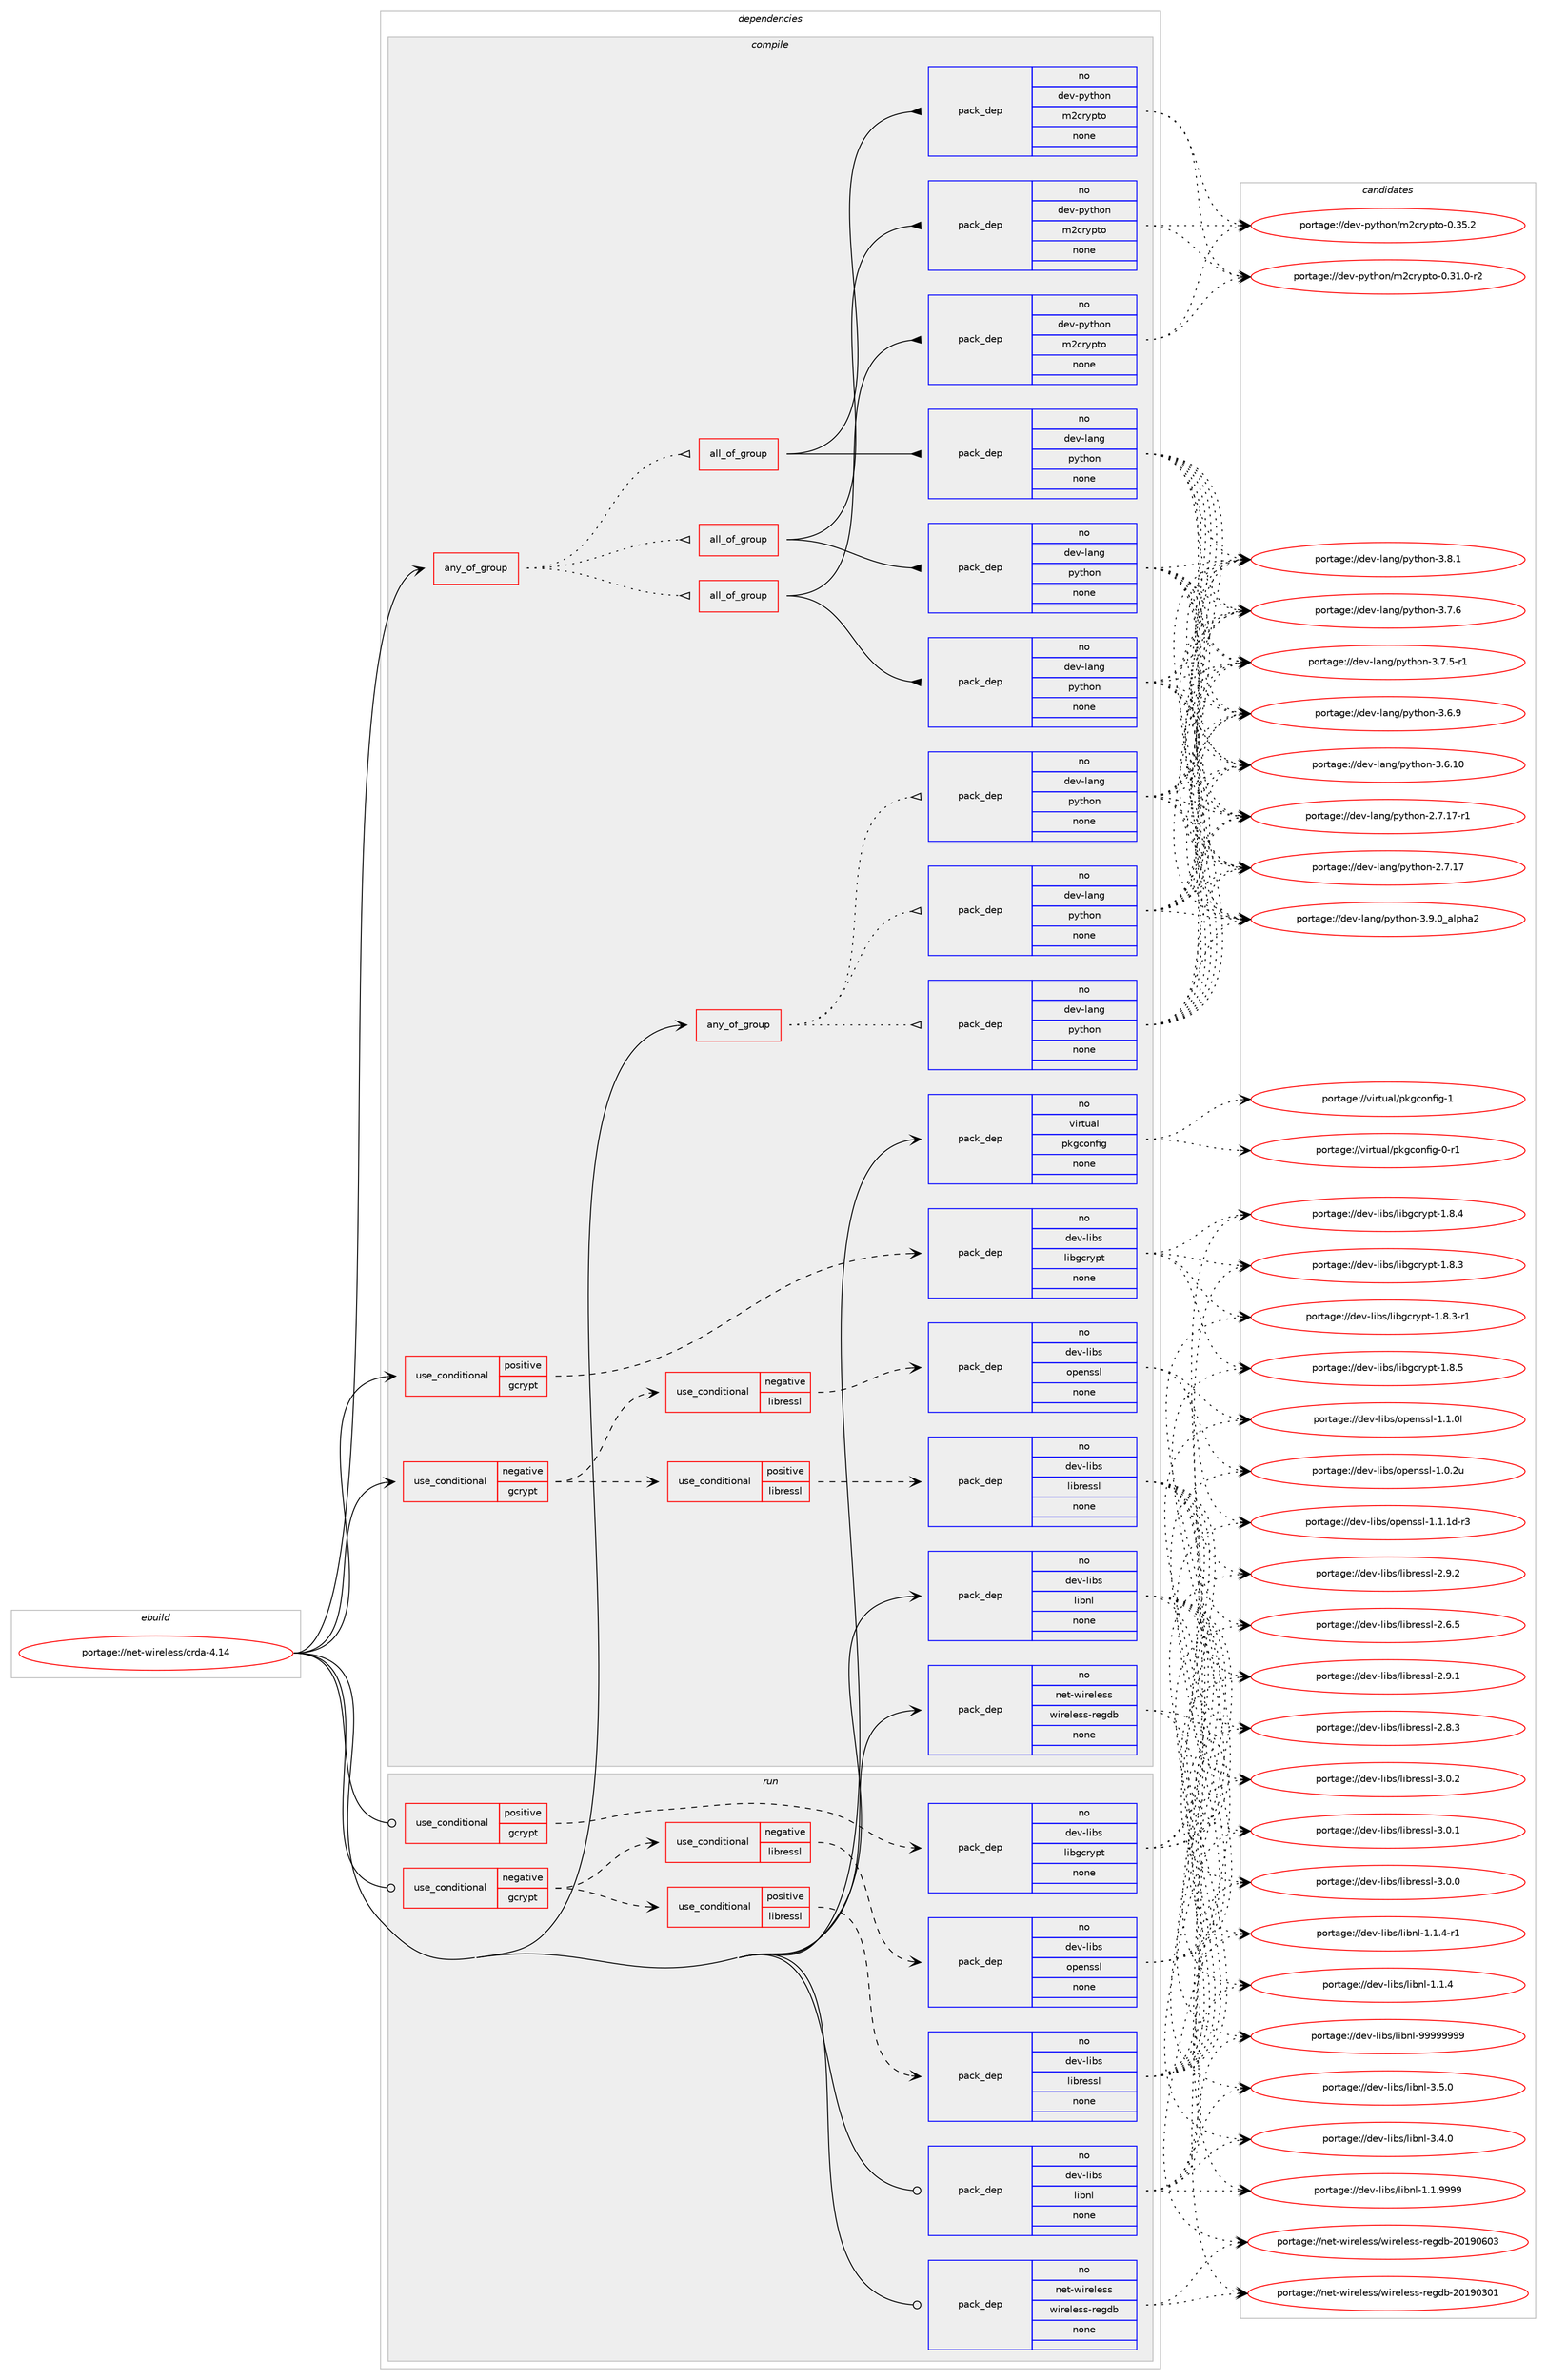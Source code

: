 digraph prolog {

# *************
# Graph options
# *************

newrank=true;
concentrate=true;
compound=true;
graph [rankdir=LR,fontname=Helvetica,fontsize=10,ranksep=1.5];#, ranksep=2.5, nodesep=0.2];
edge  [arrowhead=vee];
node  [fontname=Helvetica,fontsize=10];

# **********
# The ebuild
# **********

subgraph cluster_leftcol {
color=gray;
rank=same;
label=<<i>ebuild</i>>;
id [label="portage://net-wireless/crda-4.14", color=red, width=4, href="../net-wireless/crda-4.14.svg"];
}

# ****************
# The dependencies
# ****************

subgraph cluster_midcol {
color=gray;
label=<<i>dependencies</i>>;
subgraph cluster_compile {
fillcolor="#eeeeee";
style=filled;
label=<<i>compile</i>>;
subgraph any1761 {
dependency112132 [label=<<TABLE BORDER="0" CELLBORDER="1" CELLSPACING="0" CELLPADDING="4"><TR><TD CELLPADDING="10">any_of_group</TD></TR></TABLE>>, shape=none, color=red];subgraph all94 {
dependency112133 [label=<<TABLE BORDER="0" CELLBORDER="1" CELLSPACING="0" CELLPADDING="4"><TR><TD CELLPADDING="10">all_of_group</TD></TR></TABLE>>, shape=none, color=red];subgraph pack88124 {
dependency112134 [label=<<TABLE BORDER="0" CELLBORDER="1" CELLSPACING="0" CELLPADDING="4" WIDTH="220"><TR><TD ROWSPAN="6" CELLPADDING="30">pack_dep</TD></TR><TR><TD WIDTH="110">no</TD></TR><TR><TD>dev-lang</TD></TR><TR><TD>python</TD></TR><TR><TD>none</TD></TR><TR><TD></TD></TR></TABLE>>, shape=none, color=blue];
}
dependency112133:e -> dependency112134:w [weight=20,style="solid",arrowhead="inv"];
subgraph pack88125 {
dependency112135 [label=<<TABLE BORDER="0" CELLBORDER="1" CELLSPACING="0" CELLPADDING="4" WIDTH="220"><TR><TD ROWSPAN="6" CELLPADDING="30">pack_dep</TD></TR><TR><TD WIDTH="110">no</TD></TR><TR><TD>dev-python</TD></TR><TR><TD>m2crypto</TD></TR><TR><TD>none</TD></TR><TR><TD></TD></TR></TABLE>>, shape=none, color=blue];
}
dependency112133:e -> dependency112135:w [weight=20,style="solid",arrowhead="inv"];
}
dependency112132:e -> dependency112133:w [weight=20,style="dotted",arrowhead="oinv"];
subgraph all95 {
dependency112136 [label=<<TABLE BORDER="0" CELLBORDER="1" CELLSPACING="0" CELLPADDING="4"><TR><TD CELLPADDING="10">all_of_group</TD></TR></TABLE>>, shape=none, color=red];subgraph pack88126 {
dependency112137 [label=<<TABLE BORDER="0" CELLBORDER="1" CELLSPACING="0" CELLPADDING="4" WIDTH="220"><TR><TD ROWSPAN="6" CELLPADDING="30">pack_dep</TD></TR><TR><TD WIDTH="110">no</TD></TR><TR><TD>dev-lang</TD></TR><TR><TD>python</TD></TR><TR><TD>none</TD></TR><TR><TD></TD></TR></TABLE>>, shape=none, color=blue];
}
dependency112136:e -> dependency112137:w [weight=20,style="solid",arrowhead="inv"];
subgraph pack88127 {
dependency112138 [label=<<TABLE BORDER="0" CELLBORDER="1" CELLSPACING="0" CELLPADDING="4" WIDTH="220"><TR><TD ROWSPAN="6" CELLPADDING="30">pack_dep</TD></TR><TR><TD WIDTH="110">no</TD></TR><TR><TD>dev-python</TD></TR><TR><TD>m2crypto</TD></TR><TR><TD>none</TD></TR><TR><TD></TD></TR></TABLE>>, shape=none, color=blue];
}
dependency112136:e -> dependency112138:w [weight=20,style="solid",arrowhead="inv"];
}
dependency112132:e -> dependency112136:w [weight=20,style="dotted",arrowhead="oinv"];
subgraph all96 {
dependency112139 [label=<<TABLE BORDER="0" CELLBORDER="1" CELLSPACING="0" CELLPADDING="4"><TR><TD CELLPADDING="10">all_of_group</TD></TR></TABLE>>, shape=none, color=red];subgraph pack88128 {
dependency112140 [label=<<TABLE BORDER="0" CELLBORDER="1" CELLSPACING="0" CELLPADDING="4" WIDTH="220"><TR><TD ROWSPAN="6" CELLPADDING="30">pack_dep</TD></TR><TR><TD WIDTH="110">no</TD></TR><TR><TD>dev-lang</TD></TR><TR><TD>python</TD></TR><TR><TD>none</TD></TR><TR><TD></TD></TR></TABLE>>, shape=none, color=blue];
}
dependency112139:e -> dependency112140:w [weight=20,style="solid",arrowhead="inv"];
subgraph pack88129 {
dependency112141 [label=<<TABLE BORDER="0" CELLBORDER="1" CELLSPACING="0" CELLPADDING="4" WIDTH="220"><TR><TD ROWSPAN="6" CELLPADDING="30">pack_dep</TD></TR><TR><TD WIDTH="110">no</TD></TR><TR><TD>dev-python</TD></TR><TR><TD>m2crypto</TD></TR><TR><TD>none</TD></TR><TR><TD></TD></TR></TABLE>>, shape=none, color=blue];
}
dependency112139:e -> dependency112141:w [weight=20,style="solid",arrowhead="inv"];
}
dependency112132:e -> dependency112139:w [weight=20,style="dotted",arrowhead="oinv"];
}
id:e -> dependency112132:w [weight=20,style="solid",arrowhead="vee"];
subgraph any1762 {
dependency112142 [label=<<TABLE BORDER="0" CELLBORDER="1" CELLSPACING="0" CELLPADDING="4"><TR><TD CELLPADDING="10">any_of_group</TD></TR></TABLE>>, shape=none, color=red];subgraph pack88130 {
dependency112143 [label=<<TABLE BORDER="0" CELLBORDER="1" CELLSPACING="0" CELLPADDING="4" WIDTH="220"><TR><TD ROWSPAN="6" CELLPADDING="30">pack_dep</TD></TR><TR><TD WIDTH="110">no</TD></TR><TR><TD>dev-lang</TD></TR><TR><TD>python</TD></TR><TR><TD>none</TD></TR><TR><TD></TD></TR></TABLE>>, shape=none, color=blue];
}
dependency112142:e -> dependency112143:w [weight=20,style="dotted",arrowhead="oinv"];
subgraph pack88131 {
dependency112144 [label=<<TABLE BORDER="0" CELLBORDER="1" CELLSPACING="0" CELLPADDING="4" WIDTH="220"><TR><TD ROWSPAN="6" CELLPADDING="30">pack_dep</TD></TR><TR><TD WIDTH="110">no</TD></TR><TR><TD>dev-lang</TD></TR><TR><TD>python</TD></TR><TR><TD>none</TD></TR><TR><TD></TD></TR></TABLE>>, shape=none, color=blue];
}
dependency112142:e -> dependency112144:w [weight=20,style="dotted",arrowhead="oinv"];
subgraph pack88132 {
dependency112145 [label=<<TABLE BORDER="0" CELLBORDER="1" CELLSPACING="0" CELLPADDING="4" WIDTH="220"><TR><TD ROWSPAN="6" CELLPADDING="30">pack_dep</TD></TR><TR><TD WIDTH="110">no</TD></TR><TR><TD>dev-lang</TD></TR><TR><TD>python</TD></TR><TR><TD>none</TD></TR><TR><TD></TD></TR></TABLE>>, shape=none, color=blue];
}
dependency112142:e -> dependency112145:w [weight=20,style="dotted",arrowhead="oinv"];
}
id:e -> dependency112142:w [weight=20,style="solid",arrowhead="vee"];
subgraph cond22156 {
dependency112146 [label=<<TABLE BORDER="0" CELLBORDER="1" CELLSPACING="0" CELLPADDING="4"><TR><TD ROWSPAN="3" CELLPADDING="10">use_conditional</TD></TR><TR><TD>negative</TD></TR><TR><TD>gcrypt</TD></TR></TABLE>>, shape=none, color=red];
subgraph cond22157 {
dependency112147 [label=<<TABLE BORDER="0" CELLBORDER="1" CELLSPACING="0" CELLPADDING="4"><TR><TD ROWSPAN="3" CELLPADDING="10">use_conditional</TD></TR><TR><TD>negative</TD></TR><TR><TD>libressl</TD></TR></TABLE>>, shape=none, color=red];
subgraph pack88133 {
dependency112148 [label=<<TABLE BORDER="0" CELLBORDER="1" CELLSPACING="0" CELLPADDING="4" WIDTH="220"><TR><TD ROWSPAN="6" CELLPADDING="30">pack_dep</TD></TR><TR><TD WIDTH="110">no</TD></TR><TR><TD>dev-libs</TD></TR><TR><TD>openssl</TD></TR><TR><TD>none</TD></TR><TR><TD></TD></TR></TABLE>>, shape=none, color=blue];
}
dependency112147:e -> dependency112148:w [weight=20,style="dashed",arrowhead="vee"];
}
dependency112146:e -> dependency112147:w [weight=20,style="dashed",arrowhead="vee"];
subgraph cond22158 {
dependency112149 [label=<<TABLE BORDER="0" CELLBORDER="1" CELLSPACING="0" CELLPADDING="4"><TR><TD ROWSPAN="3" CELLPADDING="10">use_conditional</TD></TR><TR><TD>positive</TD></TR><TR><TD>libressl</TD></TR></TABLE>>, shape=none, color=red];
subgraph pack88134 {
dependency112150 [label=<<TABLE BORDER="0" CELLBORDER="1" CELLSPACING="0" CELLPADDING="4" WIDTH="220"><TR><TD ROWSPAN="6" CELLPADDING="30">pack_dep</TD></TR><TR><TD WIDTH="110">no</TD></TR><TR><TD>dev-libs</TD></TR><TR><TD>libressl</TD></TR><TR><TD>none</TD></TR><TR><TD></TD></TR></TABLE>>, shape=none, color=blue];
}
dependency112149:e -> dependency112150:w [weight=20,style="dashed",arrowhead="vee"];
}
dependency112146:e -> dependency112149:w [weight=20,style="dashed",arrowhead="vee"];
}
id:e -> dependency112146:w [weight=20,style="solid",arrowhead="vee"];
subgraph cond22159 {
dependency112151 [label=<<TABLE BORDER="0" CELLBORDER="1" CELLSPACING="0" CELLPADDING="4"><TR><TD ROWSPAN="3" CELLPADDING="10">use_conditional</TD></TR><TR><TD>positive</TD></TR><TR><TD>gcrypt</TD></TR></TABLE>>, shape=none, color=red];
subgraph pack88135 {
dependency112152 [label=<<TABLE BORDER="0" CELLBORDER="1" CELLSPACING="0" CELLPADDING="4" WIDTH="220"><TR><TD ROWSPAN="6" CELLPADDING="30">pack_dep</TD></TR><TR><TD WIDTH="110">no</TD></TR><TR><TD>dev-libs</TD></TR><TR><TD>libgcrypt</TD></TR><TR><TD>none</TD></TR><TR><TD></TD></TR></TABLE>>, shape=none, color=blue];
}
dependency112151:e -> dependency112152:w [weight=20,style="dashed",arrowhead="vee"];
}
id:e -> dependency112151:w [weight=20,style="solid",arrowhead="vee"];
subgraph pack88136 {
dependency112153 [label=<<TABLE BORDER="0" CELLBORDER="1" CELLSPACING="0" CELLPADDING="4" WIDTH="220"><TR><TD ROWSPAN="6" CELLPADDING="30">pack_dep</TD></TR><TR><TD WIDTH="110">no</TD></TR><TR><TD>dev-libs</TD></TR><TR><TD>libnl</TD></TR><TR><TD>none</TD></TR><TR><TD></TD></TR></TABLE>>, shape=none, color=blue];
}
id:e -> dependency112153:w [weight=20,style="solid",arrowhead="vee"];
subgraph pack88137 {
dependency112154 [label=<<TABLE BORDER="0" CELLBORDER="1" CELLSPACING="0" CELLPADDING="4" WIDTH="220"><TR><TD ROWSPAN="6" CELLPADDING="30">pack_dep</TD></TR><TR><TD WIDTH="110">no</TD></TR><TR><TD>net-wireless</TD></TR><TR><TD>wireless-regdb</TD></TR><TR><TD>none</TD></TR><TR><TD></TD></TR></TABLE>>, shape=none, color=blue];
}
id:e -> dependency112154:w [weight=20,style="solid",arrowhead="vee"];
subgraph pack88138 {
dependency112155 [label=<<TABLE BORDER="0" CELLBORDER="1" CELLSPACING="0" CELLPADDING="4" WIDTH="220"><TR><TD ROWSPAN="6" CELLPADDING="30">pack_dep</TD></TR><TR><TD WIDTH="110">no</TD></TR><TR><TD>virtual</TD></TR><TR><TD>pkgconfig</TD></TR><TR><TD>none</TD></TR><TR><TD></TD></TR></TABLE>>, shape=none, color=blue];
}
id:e -> dependency112155:w [weight=20,style="solid",arrowhead="vee"];
}
subgraph cluster_compileandrun {
fillcolor="#eeeeee";
style=filled;
label=<<i>compile and run</i>>;
}
subgraph cluster_run {
fillcolor="#eeeeee";
style=filled;
label=<<i>run</i>>;
subgraph cond22160 {
dependency112156 [label=<<TABLE BORDER="0" CELLBORDER="1" CELLSPACING="0" CELLPADDING="4"><TR><TD ROWSPAN="3" CELLPADDING="10">use_conditional</TD></TR><TR><TD>negative</TD></TR><TR><TD>gcrypt</TD></TR></TABLE>>, shape=none, color=red];
subgraph cond22161 {
dependency112157 [label=<<TABLE BORDER="0" CELLBORDER="1" CELLSPACING="0" CELLPADDING="4"><TR><TD ROWSPAN="3" CELLPADDING="10">use_conditional</TD></TR><TR><TD>negative</TD></TR><TR><TD>libressl</TD></TR></TABLE>>, shape=none, color=red];
subgraph pack88139 {
dependency112158 [label=<<TABLE BORDER="0" CELLBORDER="1" CELLSPACING="0" CELLPADDING="4" WIDTH="220"><TR><TD ROWSPAN="6" CELLPADDING="30">pack_dep</TD></TR><TR><TD WIDTH="110">no</TD></TR><TR><TD>dev-libs</TD></TR><TR><TD>openssl</TD></TR><TR><TD>none</TD></TR><TR><TD></TD></TR></TABLE>>, shape=none, color=blue];
}
dependency112157:e -> dependency112158:w [weight=20,style="dashed",arrowhead="vee"];
}
dependency112156:e -> dependency112157:w [weight=20,style="dashed",arrowhead="vee"];
subgraph cond22162 {
dependency112159 [label=<<TABLE BORDER="0" CELLBORDER="1" CELLSPACING="0" CELLPADDING="4"><TR><TD ROWSPAN="3" CELLPADDING="10">use_conditional</TD></TR><TR><TD>positive</TD></TR><TR><TD>libressl</TD></TR></TABLE>>, shape=none, color=red];
subgraph pack88140 {
dependency112160 [label=<<TABLE BORDER="0" CELLBORDER="1" CELLSPACING="0" CELLPADDING="4" WIDTH="220"><TR><TD ROWSPAN="6" CELLPADDING="30">pack_dep</TD></TR><TR><TD WIDTH="110">no</TD></TR><TR><TD>dev-libs</TD></TR><TR><TD>libressl</TD></TR><TR><TD>none</TD></TR><TR><TD></TD></TR></TABLE>>, shape=none, color=blue];
}
dependency112159:e -> dependency112160:w [weight=20,style="dashed",arrowhead="vee"];
}
dependency112156:e -> dependency112159:w [weight=20,style="dashed",arrowhead="vee"];
}
id:e -> dependency112156:w [weight=20,style="solid",arrowhead="odot"];
subgraph cond22163 {
dependency112161 [label=<<TABLE BORDER="0" CELLBORDER="1" CELLSPACING="0" CELLPADDING="4"><TR><TD ROWSPAN="3" CELLPADDING="10">use_conditional</TD></TR><TR><TD>positive</TD></TR><TR><TD>gcrypt</TD></TR></TABLE>>, shape=none, color=red];
subgraph pack88141 {
dependency112162 [label=<<TABLE BORDER="0" CELLBORDER="1" CELLSPACING="0" CELLPADDING="4" WIDTH="220"><TR><TD ROWSPAN="6" CELLPADDING="30">pack_dep</TD></TR><TR><TD WIDTH="110">no</TD></TR><TR><TD>dev-libs</TD></TR><TR><TD>libgcrypt</TD></TR><TR><TD>none</TD></TR><TR><TD></TD></TR></TABLE>>, shape=none, color=blue];
}
dependency112161:e -> dependency112162:w [weight=20,style="dashed",arrowhead="vee"];
}
id:e -> dependency112161:w [weight=20,style="solid",arrowhead="odot"];
subgraph pack88142 {
dependency112163 [label=<<TABLE BORDER="0" CELLBORDER="1" CELLSPACING="0" CELLPADDING="4" WIDTH="220"><TR><TD ROWSPAN="6" CELLPADDING="30">pack_dep</TD></TR><TR><TD WIDTH="110">no</TD></TR><TR><TD>dev-libs</TD></TR><TR><TD>libnl</TD></TR><TR><TD>none</TD></TR><TR><TD></TD></TR></TABLE>>, shape=none, color=blue];
}
id:e -> dependency112163:w [weight=20,style="solid",arrowhead="odot"];
subgraph pack88143 {
dependency112164 [label=<<TABLE BORDER="0" CELLBORDER="1" CELLSPACING="0" CELLPADDING="4" WIDTH="220"><TR><TD ROWSPAN="6" CELLPADDING="30">pack_dep</TD></TR><TR><TD WIDTH="110">no</TD></TR><TR><TD>net-wireless</TD></TR><TR><TD>wireless-regdb</TD></TR><TR><TD>none</TD></TR><TR><TD></TD></TR></TABLE>>, shape=none, color=blue];
}
id:e -> dependency112164:w [weight=20,style="solid",arrowhead="odot"];
}
}

# **************
# The candidates
# **************

subgraph cluster_choices {
rank=same;
color=gray;
label=<<i>candidates</i>>;

subgraph choice88124 {
color=black;
nodesep=1;
choice10010111845108971101034711212111610411111045514657464895971081121049750 [label="portage://dev-lang/python-3.9.0_alpha2", color=red, width=4,href="../dev-lang/python-3.9.0_alpha2.svg"];
choice100101118451089711010347112121116104111110455146564649 [label="portage://dev-lang/python-3.8.1", color=red, width=4,href="../dev-lang/python-3.8.1.svg"];
choice100101118451089711010347112121116104111110455146554654 [label="portage://dev-lang/python-3.7.6", color=red, width=4,href="../dev-lang/python-3.7.6.svg"];
choice1001011184510897110103471121211161041111104551465546534511449 [label="portage://dev-lang/python-3.7.5-r1", color=red, width=4,href="../dev-lang/python-3.7.5-r1.svg"];
choice100101118451089711010347112121116104111110455146544657 [label="portage://dev-lang/python-3.6.9", color=red, width=4,href="../dev-lang/python-3.6.9.svg"];
choice10010111845108971101034711212111610411111045514654464948 [label="portage://dev-lang/python-3.6.10", color=red, width=4,href="../dev-lang/python-3.6.10.svg"];
choice100101118451089711010347112121116104111110455046554649554511449 [label="portage://dev-lang/python-2.7.17-r1", color=red, width=4,href="../dev-lang/python-2.7.17-r1.svg"];
choice10010111845108971101034711212111610411111045504655464955 [label="portage://dev-lang/python-2.7.17", color=red, width=4,href="../dev-lang/python-2.7.17.svg"];
dependency112134:e -> choice10010111845108971101034711212111610411111045514657464895971081121049750:w [style=dotted,weight="100"];
dependency112134:e -> choice100101118451089711010347112121116104111110455146564649:w [style=dotted,weight="100"];
dependency112134:e -> choice100101118451089711010347112121116104111110455146554654:w [style=dotted,weight="100"];
dependency112134:e -> choice1001011184510897110103471121211161041111104551465546534511449:w [style=dotted,weight="100"];
dependency112134:e -> choice100101118451089711010347112121116104111110455146544657:w [style=dotted,weight="100"];
dependency112134:e -> choice10010111845108971101034711212111610411111045514654464948:w [style=dotted,weight="100"];
dependency112134:e -> choice100101118451089711010347112121116104111110455046554649554511449:w [style=dotted,weight="100"];
dependency112134:e -> choice10010111845108971101034711212111610411111045504655464955:w [style=dotted,weight="100"];
}
subgraph choice88125 {
color=black;
nodesep=1;
choice1001011184511212111610411111047109509911412111211611145484651534650 [label="portage://dev-python/m2crypto-0.35.2", color=red, width=4,href="../dev-python/m2crypto-0.35.2.svg"];
choice10010111845112121116104111110471095099114121112116111454846514946484511450 [label="portage://dev-python/m2crypto-0.31.0-r2", color=red, width=4,href="../dev-python/m2crypto-0.31.0-r2.svg"];
dependency112135:e -> choice1001011184511212111610411111047109509911412111211611145484651534650:w [style=dotted,weight="100"];
dependency112135:e -> choice10010111845112121116104111110471095099114121112116111454846514946484511450:w [style=dotted,weight="100"];
}
subgraph choice88126 {
color=black;
nodesep=1;
choice10010111845108971101034711212111610411111045514657464895971081121049750 [label="portage://dev-lang/python-3.9.0_alpha2", color=red, width=4,href="../dev-lang/python-3.9.0_alpha2.svg"];
choice100101118451089711010347112121116104111110455146564649 [label="portage://dev-lang/python-3.8.1", color=red, width=4,href="../dev-lang/python-3.8.1.svg"];
choice100101118451089711010347112121116104111110455146554654 [label="portage://dev-lang/python-3.7.6", color=red, width=4,href="../dev-lang/python-3.7.6.svg"];
choice1001011184510897110103471121211161041111104551465546534511449 [label="portage://dev-lang/python-3.7.5-r1", color=red, width=4,href="../dev-lang/python-3.7.5-r1.svg"];
choice100101118451089711010347112121116104111110455146544657 [label="portage://dev-lang/python-3.6.9", color=red, width=4,href="../dev-lang/python-3.6.9.svg"];
choice10010111845108971101034711212111610411111045514654464948 [label="portage://dev-lang/python-3.6.10", color=red, width=4,href="../dev-lang/python-3.6.10.svg"];
choice100101118451089711010347112121116104111110455046554649554511449 [label="portage://dev-lang/python-2.7.17-r1", color=red, width=4,href="../dev-lang/python-2.7.17-r1.svg"];
choice10010111845108971101034711212111610411111045504655464955 [label="portage://dev-lang/python-2.7.17", color=red, width=4,href="../dev-lang/python-2.7.17.svg"];
dependency112137:e -> choice10010111845108971101034711212111610411111045514657464895971081121049750:w [style=dotted,weight="100"];
dependency112137:e -> choice100101118451089711010347112121116104111110455146564649:w [style=dotted,weight="100"];
dependency112137:e -> choice100101118451089711010347112121116104111110455146554654:w [style=dotted,weight="100"];
dependency112137:e -> choice1001011184510897110103471121211161041111104551465546534511449:w [style=dotted,weight="100"];
dependency112137:e -> choice100101118451089711010347112121116104111110455146544657:w [style=dotted,weight="100"];
dependency112137:e -> choice10010111845108971101034711212111610411111045514654464948:w [style=dotted,weight="100"];
dependency112137:e -> choice100101118451089711010347112121116104111110455046554649554511449:w [style=dotted,weight="100"];
dependency112137:e -> choice10010111845108971101034711212111610411111045504655464955:w [style=dotted,weight="100"];
}
subgraph choice88127 {
color=black;
nodesep=1;
choice1001011184511212111610411111047109509911412111211611145484651534650 [label="portage://dev-python/m2crypto-0.35.2", color=red, width=4,href="../dev-python/m2crypto-0.35.2.svg"];
choice10010111845112121116104111110471095099114121112116111454846514946484511450 [label="portage://dev-python/m2crypto-0.31.0-r2", color=red, width=4,href="../dev-python/m2crypto-0.31.0-r2.svg"];
dependency112138:e -> choice1001011184511212111610411111047109509911412111211611145484651534650:w [style=dotted,weight="100"];
dependency112138:e -> choice10010111845112121116104111110471095099114121112116111454846514946484511450:w [style=dotted,weight="100"];
}
subgraph choice88128 {
color=black;
nodesep=1;
choice10010111845108971101034711212111610411111045514657464895971081121049750 [label="portage://dev-lang/python-3.9.0_alpha2", color=red, width=4,href="../dev-lang/python-3.9.0_alpha2.svg"];
choice100101118451089711010347112121116104111110455146564649 [label="portage://dev-lang/python-3.8.1", color=red, width=4,href="../dev-lang/python-3.8.1.svg"];
choice100101118451089711010347112121116104111110455146554654 [label="portage://dev-lang/python-3.7.6", color=red, width=4,href="../dev-lang/python-3.7.6.svg"];
choice1001011184510897110103471121211161041111104551465546534511449 [label="portage://dev-lang/python-3.7.5-r1", color=red, width=4,href="../dev-lang/python-3.7.5-r1.svg"];
choice100101118451089711010347112121116104111110455146544657 [label="portage://dev-lang/python-3.6.9", color=red, width=4,href="../dev-lang/python-3.6.9.svg"];
choice10010111845108971101034711212111610411111045514654464948 [label="portage://dev-lang/python-3.6.10", color=red, width=4,href="../dev-lang/python-3.6.10.svg"];
choice100101118451089711010347112121116104111110455046554649554511449 [label="portage://dev-lang/python-2.7.17-r1", color=red, width=4,href="../dev-lang/python-2.7.17-r1.svg"];
choice10010111845108971101034711212111610411111045504655464955 [label="portage://dev-lang/python-2.7.17", color=red, width=4,href="../dev-lang/python-2.7.17.svg"];
dependency112140:e -> choice10010111845108971101034711212111610411111045514657464895971081121049750:w [style=dotted,weight="100"];
dependency112140:e -> choice100101118451089711010347112121116104111110455146564649:w [style=dotted,weight="100"];
dependency112140:e -> choice100101118451089711010347112121116104111110455146554654:w [style=dotted,weight="100"];
dependency112140:e -> choice1001011184510897110103471121211161041111104551465546534511449:w [style=dotted,weight="100"];
dependency112140:e -> choice100101118451089711010347112121116104111110455146544657:w [style=dotted,weight="100"];
dependency112140:e -> choice10010111845108971101034711212111610411111045514654464948:w [style=dotted,weight="100"];
dependency112140:e -> choice100101118451089711010347112121116104111110455046554649554511449:w [style=dotted,weight="100"];
dependency112140:e -> choice10010111845108971101034711212111610411111045504655464955:w [style=dotted,weight="100"];
}
subgraph choice88129 {
color=black;
nodesep=1;
choice1001011184511212111610411111047109509911412111211611145484651534650 [label="portage://dev-python/m2crypto-0.35.2", color=red, width=4,href="../dev-python/m2crypto-0.35.2.svg"];
choice10010111845112121116104111110471095099114121112116111454846514946484511450 [label="portage://dev-python/m2crypto-0.31.0-r2", color=red, width=4,href="../dev-python/m2crypto-0.31.0-r2.svg"];
dependency112141:e -> choice1001011184511212111610411111047109509911412111211611145484651534650:w [style=dotted,weight="100"];
dependency112141:e -> choice10010111845112121116104111110471095099114121112116111454846514946484511450:w [style=dotted,weight="100"];
}
subgraph choice88130 {
color=black;
nodesep=1;
choice10010111845108971101034711212111610411111045514657464895971081121049750 [label="portage://dev-lang/python-3.9.0_alpha2", color=red, width=4,href="../dev-lang/python-3.9.0_alpha2.svg"];
choice100101118451089711010347112121116104111110455146564649 [label="portage://dev-lang/python-3.8.1", color=red, width=4,href="../dev-lang/python-3.8.1.svg"];
choice100101118451089711010347112121116104111110455146554654 [label="portage://dev-lang/python-3.7.6", color=red, width=4,href="../dev-lang/python-3.7.6.svg"];
choice1001011184510897110103471121211161041111104551465546534511449 [label="portage://dev-lang/python-3.7.5-r1", color=red, width=4,href="../dev-lang/python-3.7.5-r1.svg"];
choice100101118451089711010347112121116104111110455146544657 [label="portage://dev-lang/python-3.6.9", color=red, width=4,href="../dev-lang/python-3.6.9.svg"];
choice10010111845108971101034711212111610411111045514654464948 [label="portage://dev-lang/python-3.6.10", color=red, width=4,href="../dev-lang/python-3.6.10.svg"];
choice100101118451089711010347112121116104111110455046554649554511449 [label="portage://dev-lang/python-2.7.17-r1", color=red, width=4,href="../dev-lang/python-2.7.17-r1.svg"];
choice10010111845108971101034711212111610411111045504655464955 [label="portage://dev-lang/python-2.7.17", color=red, width=4,href="../dev-lang/python-2.7.17.svg"];
dependency112143:e -> choice10010111845108971101034711212111610411111045514657464895971081121049750:w [style=dotted,weight="100"];
dependency112143:e -> choice100101118451089711010347112121116104111110455146564649:w [style=dotted,weight="100"];
dependency112143:e -> choice100101118451089711010347112121116104111110455146554654:w [style=dotted,weight="100"];
dependency112143:e -> choice1001011184510897110103471121211161041111104551465546534511449:w [style=dotted,weight="100"];
dependency112143:e -> choice100101118451089711010347112121116104111110455146544657:w [style=dotted,weight="100"];
dependency112143:e -> choice10010111845108971101034711212111610411111045514654464948:w [style=dotted,weight="100"];
dependency112143:e -> choice100101118451089711010347112121116104111110455046554649554511449:w [style=dotted,weight="100"];
dependency112143:e -> choice10010111845108971101034711212111610411111045504655464955:w [style=dotted,weight="100"];
}
subgraph choice88131 {
color=black;
nodesep=1;
choice10010111845108971101034711212111610411111045514657464895971081121049750 [label="portage://dev-lang/python-3.9.0_alpha2", color=red, width=4,href="../dev-lang/python-3.9.0_alpha2.svg"];
choice100101118451089711010347112121116104111110455146564649 [label="portage://dev-lang/python-3.8.1", color=red, width=4,href="../dev-lang/python-3.8.1.svg"];
choice100101118451089711010347112121116104111110455146554654 [label="portage://dev-lang/python-3.7.6", color=red, width=4,href="../dev-lang/python-3.7.6.svg"];
choice1001011184510897110103471121211161041111104551465546534511449 [label="portage://dev-lang/python-3.7.5-r1", color=red, width=4,href="../dev-lang/python-3.7.5-r1.svg"];
choice100101118451089711010347112121116104111110455146544657 [label="portage://dev-lang/python-3.6.9", color=red, width=4,href="../dev-lang/python-3.6.9.svg"];
choice10010111845108971101034711212111610411111045514654464948 [label="portage://dev-lang/python-3.6.10", color=red, width=4,href="../dev-lang/python-3.6.10.svg"];
choice100101118451089711010347112121116104111110455046554649554511449 [label="portage://dev-lang/python-2.7.17-r1", color=red, width=4,href="../dev-lang/python-2.7.17-r1.svg"];
choice10010111845108971101034711212111610411111045504655464955 [label="portage://dev-lang/python-2.7.17", color=red, width=4,href="../dev-lang/python-2.7.17.svg"];
dependency112144:e -> choice10010111845108971101034711212111610411111045514657464895971081121049750:w [style=dotted,weight="100"];
dependency112144:e -> choice100101118451089711010347112121116104111110455146564649:w [style=dotted,weight="100"];
dependency112144:e -> choice100101118451089711010347112121116104111110455146554654:w [style=dotted,weight="100"];
dependency112144:e -> choice1001011184510897110103471121211161041111104551465546534511449:w [style=dotted,weight="100"];
dependency112144:e -> choice100101118451089711010347112121116104111110455146544657:w [style=dotted,weight="100"];
dependency112144:e -> choice10010111845108971101034711212111610411111045514654464948:w [style=dotted,weight="100"];
dependency112144:e -> choice100101118451089711010347112121116104111110455046554649554511449:w [style=dotted,weight="100"];
dependency112144:e -> choice10010111845108971101034711212111610411111045504655464955:w [style=dotted,weight="100"];
}
subgraph choice88132 {
color=black;
nodesep=1;
choice10010111845108971101034711212111610411111045514657464895971081121049750 [label="portage://dev-lang/python-3.9.0_alpha2", color=red, width=4,href="../dev-lang/python-3.9.0_alpha2.svg"];
choice100101118451089711010347112121116104111110455146564649 [label="portage://dev-lang/python-3.8.1", color=red, width=4,href="../dev-lang/python-3.8.1.svg"];
choice100101118451089711010347112121116104111110455146554654 [label="portage://dev-lang/python-3.7.6", color=red, width=4,href="../dev-lang/python-3.7.6.svg"];
choice1001011184510897110103471121211161041111104551465546534511449 [label="portage://dev-lang/python-3.7.5-r1", color=red, width=4,href="../dev-lang/python-3.7.5-r1.svg"];
choice100101118451089711010347112121116104111110455146544657 [label="portage://dev-lang/python-3.6.9", color=red, width=4,href="../dev-lang/python-3.6.9.svg"];
choice10010111845108971101034711212111610411111045514654464948 [label="portage://dev-lang/python-3.6.10", color=red, width=4,href="../dev-lang/python-3.6.10.svg"];
choice100101118451089711010347112121116104111110455046554649554511449 [label="portage://dev-lang/python-2.7.17-r1", color=red, width=4,href="../dev-lang/python-2.7.17-r1.svg"];
choice10010111845108971101034711212111610411111045504655464955 [label="portage://dev-lang/python-2.7.17", color=red, width=4,href="../dev-lang/python-2.7.17.svg"];
dependency112145:e -> choice10010111845108971101034711212111610411111045514657464895971081121049750:w [style=dotted,weight="100"];
dependency112145:e -> choice100101118451089711010347112121116104111110455146564649:w [style=dotted,weight="100"];
dependency112145:e -> choice100101118451089711010347112121116104111110455146554654:w [style=dotted,weight="100"];
dependency112145:e -> choice1001011184510897110103471121211161041111104551465546534511449:w [style=dotted,weight="100"];
dependency112145:e -> choice100101118451089711010347112121116104111110455146544657:w [style=dotted,weight="100"];
dependency112145:e -> choice10010111845108971101034711212111610411111045514654464948:w [style=dotted,weight="100"];
dependency112145:e -> choice100101118451089711010347112121116104111110455046554649554511449:w [style=dotted,weight="100"];
dependency112145:e -> choice10010111845108971101034711212111610411111045504655464955:w [style=dotted,weight="100"];
}
subgraph choice88133 {
color=black;
nodesep=1;
choice1001011184510810598115471111121011101151151084549464946491004511451 [label="portage://dev-libs/openssl-1.1.1d-r3", color=red, width=4,href="../dev-libs/openssl-1.1.1d-r3.svg"];
choice100101118451081059811547111112101110115115108454946494648108 [label="portage://dev-libs/openssl-1.1.0l", color=red, width=4,href="../dev-libs/openssl-1.1.0l.svg"];
choice100101118451081059811547111112101110115115108454946484650117 [label="portage://dev-libs/openssl-1.0.2u", color=red, width=4,href="../dev-libs/openssl-1.0.2u.svg"];
dependency112148:e -> choice1001011184510810598115471111121011101151151084549464946491004511451:w [style=dotted,weight="100"];
dependency112148:e -> choice100101118451081059811547111112101110115115108454946494648108:w [style=dotted,weight="100"];
dependency112148:e -> choice100101118451081059811547111112101110115115108454946484650117:w [style=dotted,weight="100"];
}
subgraph choice88134 {
color=black;
nodesep=1;
choice10010111845108105981154710810598114101115115108455146484650 [label="portage://dev-libs/libressl-3.0.2", color=red, width=4,href="../dev-libs/libressl-3.0.2.svg"];
choice10010111845108105981154710810598114101115115108455146484649 [label="portage://dev-libs/libressl-3.0.1", color=red, width=4,href="../dev-libs/libressl-3.0.1.svg"];
choice10010111845108105981154710810598114101115115108455146484648 [label="portage://dev-libs/libressl-3.0.0", color=red, width=4,href="../dev-libs/libressl-3.0.0.svg"];
choice10010111845108105981154710810598114101115115108455046574650 [label="portage://dev-libs/libressl-2.9.2", color=red, width=4,href="../dev-libs/libressl-2.9.2.svg"];
choice10010111845108105981154710810598114101115115108455046574649 [label="portage://dev-libs/libressl-2.9.1", color=red, width=4,href="../dev-libs/libressl-2.9.1.svg"];
choice10010111845108105981154710810598114101115115108455046564651 [label="portage://dev-libs/libressl-2.8.3", color=red, width=4,href="../dev-libs/libressl-2.8.3.svg"];
choice10010111845108105981154710810598114101115115108455046544653 [label="portage://dev-libs/libressl-2.6.5", color=red, width=4,href="../dev-libs/libressl-2.6.5.svg"];
dependency112150:e -> choice10010111845108105981154710810598114101115115108455146484650:w [style=dotted,weight="100"];
dependency112150:e -> choice10010111845108105981154710810598114101115115108455146484649:w [style=dotted,weight="100"];
dependency112150:e -> choice10010111845108105981154710810598114101115115108455146484648:w [style=dotted,weight="100"];
dependency112150:e -> choice10010111845108105981154710810598114101115115108455046574650:w [style=dotted,weight="100"];
dependency112150:e -> choice10010111845108105981154710810598114101115115108455046574649:w [style=dotted,weight="100"];
dependency112150:e -> choice10010111845108105981154710810598114101115115108455046564651:w [style=dotted,weight="100"];
dependency112150:e -> choice10010111845108105981154710810598114101115115108455046544653:w [style=dotted,weight="100"];
}
subgraph choice88135 {
color=black;
nodesep=1;
choice1001011184510810598115471081059810399114121112116454946564653 [label="portage://dev-libs/libgcrypt-1.8.5", color=red, width=4,href="../dev-libs/libgcrypt-1.8.5.svg"];
choice1001011184510810598115471081059810399114121112116454946564652 [label="portage://dev-libs/libgcrypt-1.8.4", color=red, width=4,href="../dev-libs/libgcrypt-1.8.4.svg"];
choice10010111845108105981154710810598103991141211121164549465646514511449 [label="portage://dev-libs/libgcrypt-1.8.3-r1", color=red, width=4,href="../dev-libs/libgcrypt-1.8.3-r1.svg"];
choice1001011184510810598115471081059810399114121112116454946564651 [label="portage://dev-libs/libgcrypt-1.8.3", color=red, width=4,href="../dev-libs/libgcrypt-1.8.3.svg"];
dependency112152:e -> choice1001011184510810598115471081059810399114121112116454946564653:w [style=dotted,weight="100"];
dependency112152:e -> choice1001011184510810598115471081059810399114121112116454946564652:w [style=dotted,weight="100"];
dependency112152:e -> choice10010111845108105981154710810598103991141211121164549465646514511449:w [style=dotted,weight="100"];
dependency112152:e -> choice1001011184510810598115471081059810399114121112116454946564651:w [style=dotted,weight="100"];
}
subgraph choice88136 {
color=black;
nodesep=1;
choice10010111845108105981154710810598110108455757575757575757 [label="portage://dev-libs/libnl-99999999", color=red, width=4,href="../dev-libs/libnl-99999999.svg"];
choice10010111845108105981154710810598110108455146534648 [label="portage://dev-libs/libnl-3.5.0", color=red, width=4,href="../dev-libs/libnl-3.5.0.svg"];
choice10010111845108105981154710810598110108455146524648 [label="portage://dev-libs/libnl-3.4.0", color=red, width=4,href="../dev-libs/libnl-3.4.0.svg"];
choice10010111845108105981154710810598110108454946494657575757 [label="portage://dev-libs/libnl-1.1.9999", color=red, width=4,href="../dev-libs/libnl-1.1.9999.svg"];
choice100101118451081059811547108105981101084549464946524511449 [label="portage://dev-libs/libnl-1.1.4-r1", color=red, width=4,href="../dev-libs/libnl-1.1.4-r1.svg"];
choice10010111845108105981154710810598110108454946494652 [label="portage://dev-libs/libnl-1.1.4", color=red, width=4,href="../dev-libs/libnl-1.1.4.svg"];
dependency112153:e -> choice10010111845108105981154710810598110108455757575757575757:w [style=dotted,weight="100"];
dependency112153:e -> choice10010111845108105981154710810598110108455146534648:w [style=dotted,weight="100"];
dependency112153:e -> choice10010111845108105981154710810598110108455146524648:w [style=dotted,weight="100"];
dependency112153:e -> choice10010111845108105981154710810598110108454946494657575757:w [style=dotted,weight="100"];
dependency112153:e -> choice100101118451081059811547108105981101084549464946524511449:w [style=dotted,weight="100"];
dependency112153:e -> choice10010111845108105981154710810598110108454946494652:w [style=dotted,weight="100"];
}
subgraph choice88137 {
color=black;
nodesep=1;
choice11010111645119105114101108101115115471191051141011081011151154511410110310098455048495748544851 [label="portage://net-wireless/wireless-regdb-20190603", color=red, width=4,href="../net-wireless/wireless-regdb-20190603.svg"];
choice11010111645119105114101108101115115471191051141011081011151154511410110310098455048495748514849 [label="portage://net-wireless/wireless-regdb-20190301", color=red, width=4,href="../net-wireless/wireless-regdb-20190301.svg"];
dependency112154:e -> choice11010111645119105114101108101115115471191051141011081011151154511410110310098455048495748544851:w [style=dotted,weight="100"];
dependency112154:e -> choice11010111645119105114101108101115115471191051141011081011151154511410110310098455048495748514849:w [style=dotted,weight="100"];
}
subgraph choice88138 {
color=black;
nodesep=1;
choice1181051141161179710847112107103991111101021051034549 [label="portage://virtual/pkgconfig-1", color=red, width=4,href="../virtual/pkgconfig-1.svg"];
choice11810511411611797108471121071039911111010210510345484511449 [label="portage://virtual/pkgconfig-0-r1", color=red, width=4,href="../virtual/pkgconfig-0-r1.svg"];
dependency112155:e -> choice1181051141161179710847112107103991111101021051034549:w [style=dotted,weight="100"];
dependency112155:e -> choice11810511411611797108471121071039911111010210510345484511449:w [style=dotted,weight="100"];
}
subgraph choice88139 {
color=black;
nodesep=1;
choice1001011184510810598115471111121011101151151084549464946491004511451 [label="portage://dev-libs/openssl-1.1.1d-r3", color=red, width=4,href="../dev-libs/openssl-1.1.1d-r3.svg"];
choice100101118451081059811547111112101110115115108454946494648108 [label="portage://dev-libs/openssl-1.1.0l", color=red, width=4,href="../dev-libs/openssl-1.1.0l.svg"];
choice100101118451081059811547111112101110115115108454946484650117 [label="portage://dev-libs/openssl-1.0.2u", color=red, width=4,href="../dev-libs/openssl-1.0.2u.svg"];
dependency112158:e -> choice1001011184510810598115471111121011101151151084549464946491004511451:w [style=dotted,weight="100"];
dependency112158:e -> choice100101118451081059811547111112101110115115108454946494648108:w [style=dotted,weight="100"];
dependency112158:e -> choice100101118451081059811547111112101110115115108454946484650117:w [style=dotted,weight="100"];
}
subgraph choice88140 {
color=black;
nodesep=1;
choice10010111845108105981154710810598114101115115108455146484650 [label="portage://dev-libs/libressl-3.0.2", color=red, width=4,href="../dev-libs/libressl-3.0.2.svg"];
choice10010111845108105981154710810598114101115115108455146484649 [label="portage://dev-libs/libressl-3.0.1", color=red, width=4,href="../dev-libs/libressl-3.0.1.svg"];
choice10010111845108105981154710810598114101115115108455146484648 [label="portage://dev-libs/libressl-3.0.0", color=red, width=4,href="../dev-libs/libressl-3.0.0.svg"];
choice10010111845108105981154710810598114101115115108455046574650 [label="portage://dev-libs/libressl-2.9.2", color=red, width=4,href="../dev-libs/libressl-2.9.2.svg"];
choice10010111845108105981154710810598114101115115108455046574649 [label="portage://dev-libs/libressl-2.9.1", color=red, width=4,href="../dev-libs/libressl-2.9.1.svg"];
choice10010111845108105981154710810598114101115115108455046564651 [label="portage://dev-libs/libressl-2.8.3", color=red, width=4,href="../dev-libs/libressl-2.8.3.svg"];
choice10010111845108105981154710810598114101115115108455046544653 [label="portage://dev-libs/libressl-2.6.5", color=red, width=4,href="../dev-libs/libressl-2.6.5.svg"];
dependency112160:e -> choice10010111845108105981154710810598114101115115108455146484650:w [style=dotted,weight="100"];
dependency112160:e -> choice10010111845108105981154710810598114101115115108455146484649:w [style=dotted,weight="100"];
dependency112160:e -> choice10010111845108105981154710810598114101115115108455146484648:w [style=dotted,weight="100"];
dependency112160:e -> choice10010111845108105981154710810598114101115115108455046574650:w [style=dotted,weight="100"];
dependency112160:e -> choice10010111845108105981154710810598114101115115108455046574649:w [style=dotted,weight="100"];
dependency112160:e -> choice10010111845108105981154710810598114101115115108455046564651:w [style=dotted,weight="100"];
dependency112160:e -> choice10010111845108105981154710810598114101115115108455046544653:w [style=dotted,weight="100"];
}
subgraph choice88141 {
color=black;
nodesep=1;
choice1001011184510810598115471081059810399114121112116454946564653 [label="portage://dev-libs/libgcrypt-1.8.5", color=red, width=4,href="../dev-libs/libgcrypt-1.8.5.svg"];
choice1001011184510810598115471081059810399114121112116454946564652 [label="portage://dev-libs/libgcrypt-1.8.4", color=red, width=4,href="../dev-libs/libgcrypt-1.8.4.svg"];
choice10010111845108105981154710810598103991141211121164549465646514511449 [label="portage://dev-libs/libgcrypt-1.8.3-r1", color=red, width=4,href="../dev-libs/libgcrypt-1.8.3-r1.svg"];
choice1001011184510810598115471081059810399114121112116454946564651 [label="portage://dev-libs/libgcrypt-1.8.3", color=red, width=4,href="../dev-libs/libgcrypt-1.8.3.svg"];
dependency112162:e -> choice1001011184510810598115471081059810399114121112116454946564653:w [style=dotted,weight="100"];
dependency112162:e -> choice1001011184510810598115471081059810399114121112116454946564652:w [style=dotted,weight="100"];
dependency112162:e -> choice10010111845108105981154710810598103991141211121164549465646514511449:w [style=dotted,weight="100"];
dependency112162:e -> choice1001011184510810598115471081059810399114121112116454946564651:w [style=dotted,weight="100"];
}
subgraph choice88142 {
color=black;
nodesep=1;
choice10010111845108105981154710810598110108455757575757575757 [label="portage://dev-libs/libnl-99999999", color=red, width=4,href="../dev-libs/libnl-99999999.svg"];
choice10010111845108105981154710810598110108455146534648 [label="portage://dev-libs/libnl-3.5.0", color=red, width=4,href="../dev-libs/libnl-3.5.0.svg"];
choice10010111845108105981154710810598110108455146524648 [label="portage://dev-libs/libnl-3.4.0", color=red, width=4,href="../dev-libs/libnl-3.4.0.svg"];
choice10010111845108105981154710810598110108454946494657575757 [label="portage://dev-libs/libnl-1.1.9999", color=red, width=4,href="../dev-libs/libnl-1.1.9999.svg"];
choice100101118451081059811547108105981101084549464946524511449 [label="portage://dev-libs/libnl-1.1.4-r1", color=red, width=4,href="../dev-libs/libnl-1.1.4-r1.svg"];
choice10010111845108105981154710810598110108454946494652 [label="portage://dev-libs/libnl-1.1.4", color=red, width=4,href="../dev-libs/libnl-1.1.4.svg"];
dependency112163:e -> choice10010111845108105981154710810598110108455757575757575757:w [style=dotted,weight="100"];
dependency112163:e -> choice10010111845108105981154710810598110108455146534648:w [style=dotted,weight="100"];
dependency112163:e -> choice10010111845108105981154710810598110108455146524648:w [style=dotted,weight="100"];
dependency112163:e -> choice10010111845108105981154710810598110108454946494657575757:w [style=dotted,weight="100"];
dependency112163:e -> choice100101118451081059811547108105981101084549464946524511449:w [style=dotted,weight="100"];
dependency112163:e -> choice10010111845108105981154710810598110108454946494652:w [style=dotted,weight="100"];
}
subgraph choice88143 {
color=black;
nodesep=1;
choice11010111645119105114101108101115115471191051141011081011151154511410110310098455048495748544851 [label="portage://net-wireless/wireless-regdb-20190603", color=red, width=4,href="../net-wireless/wireless-regdb-20190603.svg"];
choice11010111645119105114101108101115115471191051141011081011151154511410110310098455048495748514849 [label="portage://net-wireless/wireless-regdb-20190301", color=red, width=4,href="../net-wireless/wireless-regdb-20190301.svg"];
dependency112164:e -> choice11010111645119105114101108101115115471191051141011081011151154511410110310098455048495748544851:w [style=dotted,weight="100"];
dependency112164:e -> choice11010111645119105114101108101115115471191051141011081011151154511410110310098455048495748514849:w [style=dotted,weight="100"];
}
}

}
